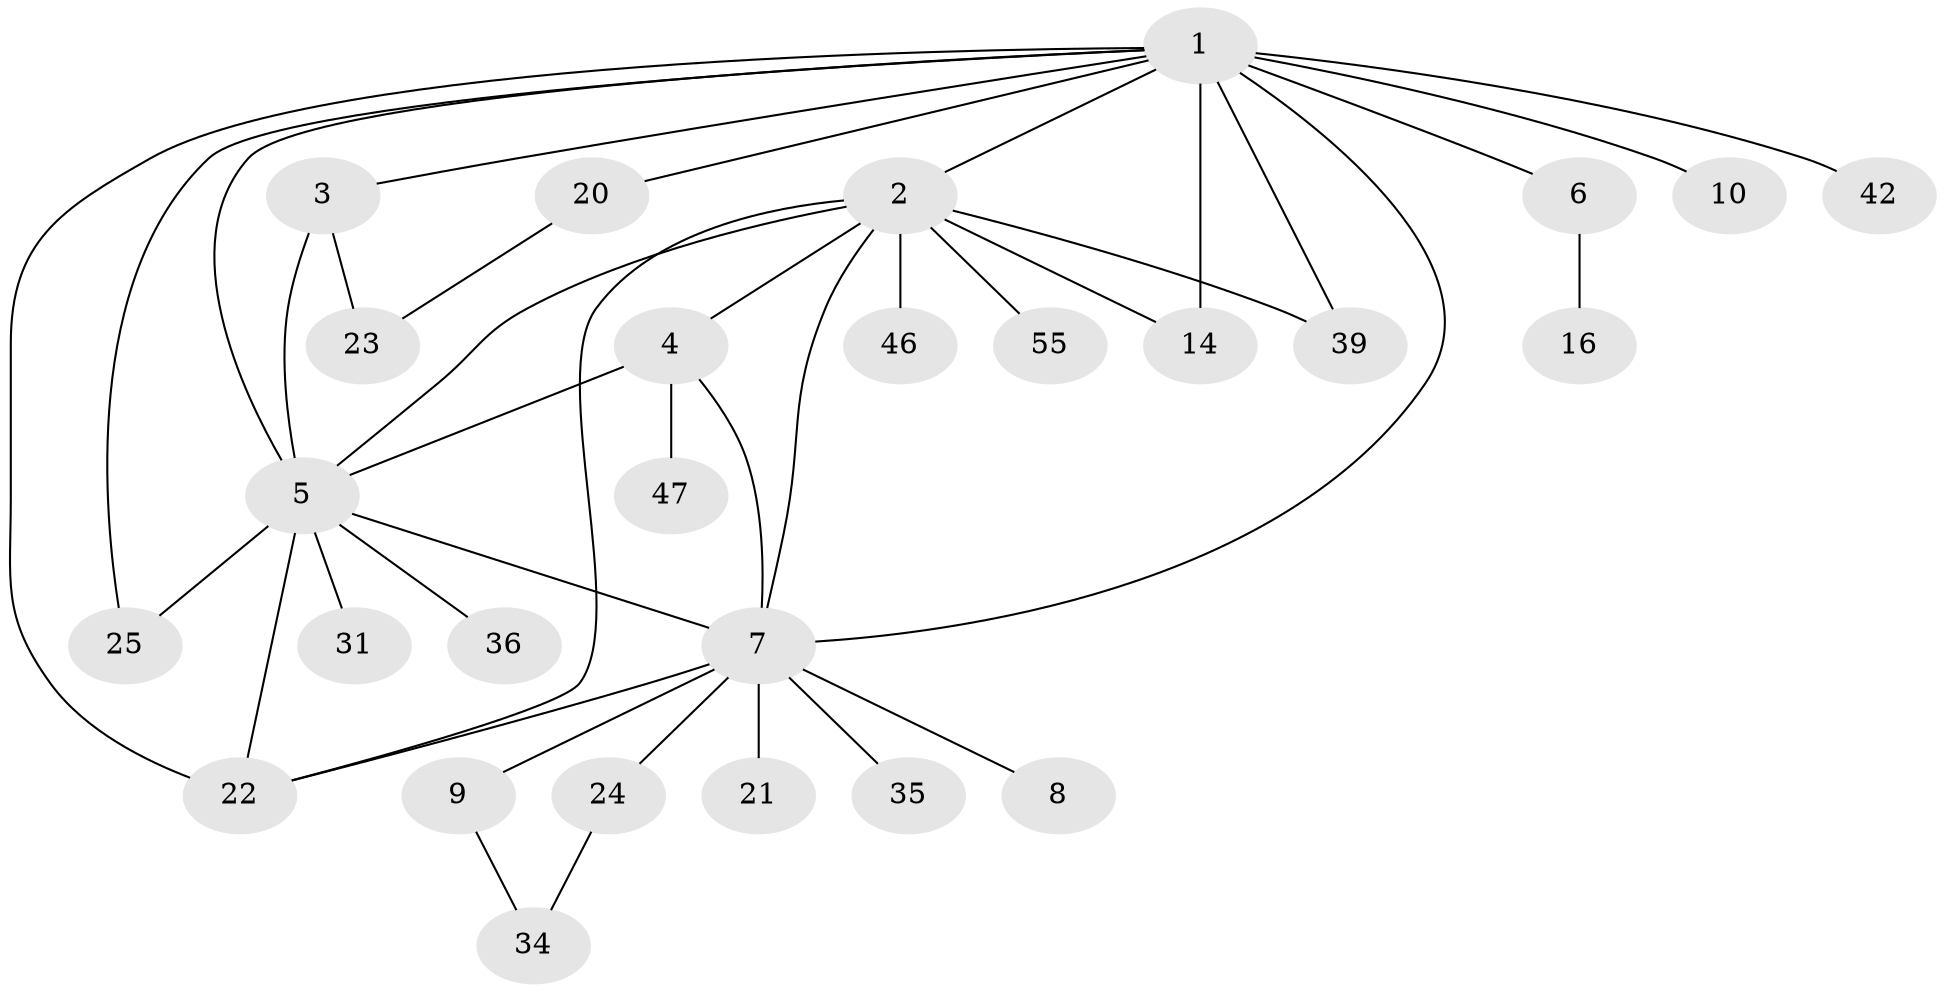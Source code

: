 // original degree distribution, {18: 0.01818181818181818, 9: 0.01818181818181818, 3: 0.09090909090909091, 4: 0.10909090909090909, 11: 0.03636363636363636, 1: 0.38181818181818183, 2: 0.2727272727272727, 5: 0.03636363636363636, 6: 0.01818181818181818, 7: 0.01818181818181818}
// Generated by graph-tools (version 1.1) at 2025/14/03/09/25 04:14:47]
// undirected, 27 vertices, 40 edges
graph export_dot {
graph [start="1"]
  node [color=gray90,style=filled];
  1;
  2;
  3 [super="+12+13"];
  4;
  5 [super="+11"];
  6 [super="+43"];
  7 [super="+15+49+18"];
  8;
  9;
  10;
  14 [super="+48+33+38"];
  16 [super="+45+30"];
  20;
  21 [super="+28"];
  22 [super="+27"];
  23;
  24 [super="+50+29"];
  25;
  31;
  34;
  35;
  36;
  39;
  42 [super="+52"];
  46;
  47;
  55;
  1 -- 2;
  1 -- 3;
  1 -- 5;
  1 -- 6;
  1 -- 7 [weight=3];
  1 -- 10;
  1 -- 14 [weight=2];
  1 -- 20;
  1 -- 22 [weight=2];
  1 -- 25;
  1 -- 39;
  1 -- 42;
  2 -- 4;
  2 -- 5;
  2 -- 14;
  2 -- 22;
  2 -- 39;
  2 -- 46;
  2 -- 55;
  2 -- 7;
  3 -- 5 [weight=2];
  3 -- 23;
  4 -- 47;
  4 -- 5;
  4 -- 7;
  5 -- 36;
  5 -- 7 [weight=3];
  5 -- 22 [weight=3];
  5 -- 25;
  5 -- 31;
  6 -- 16;
  7 -- 8;
  7 -- 9;
  7 -- 21 [weight=2];
  7 -- 24;
  7 -- 35;
  7 -- 22 [weight=2];
  9 -- 34;
  20 -- 23;
  24 -- 34;
}
